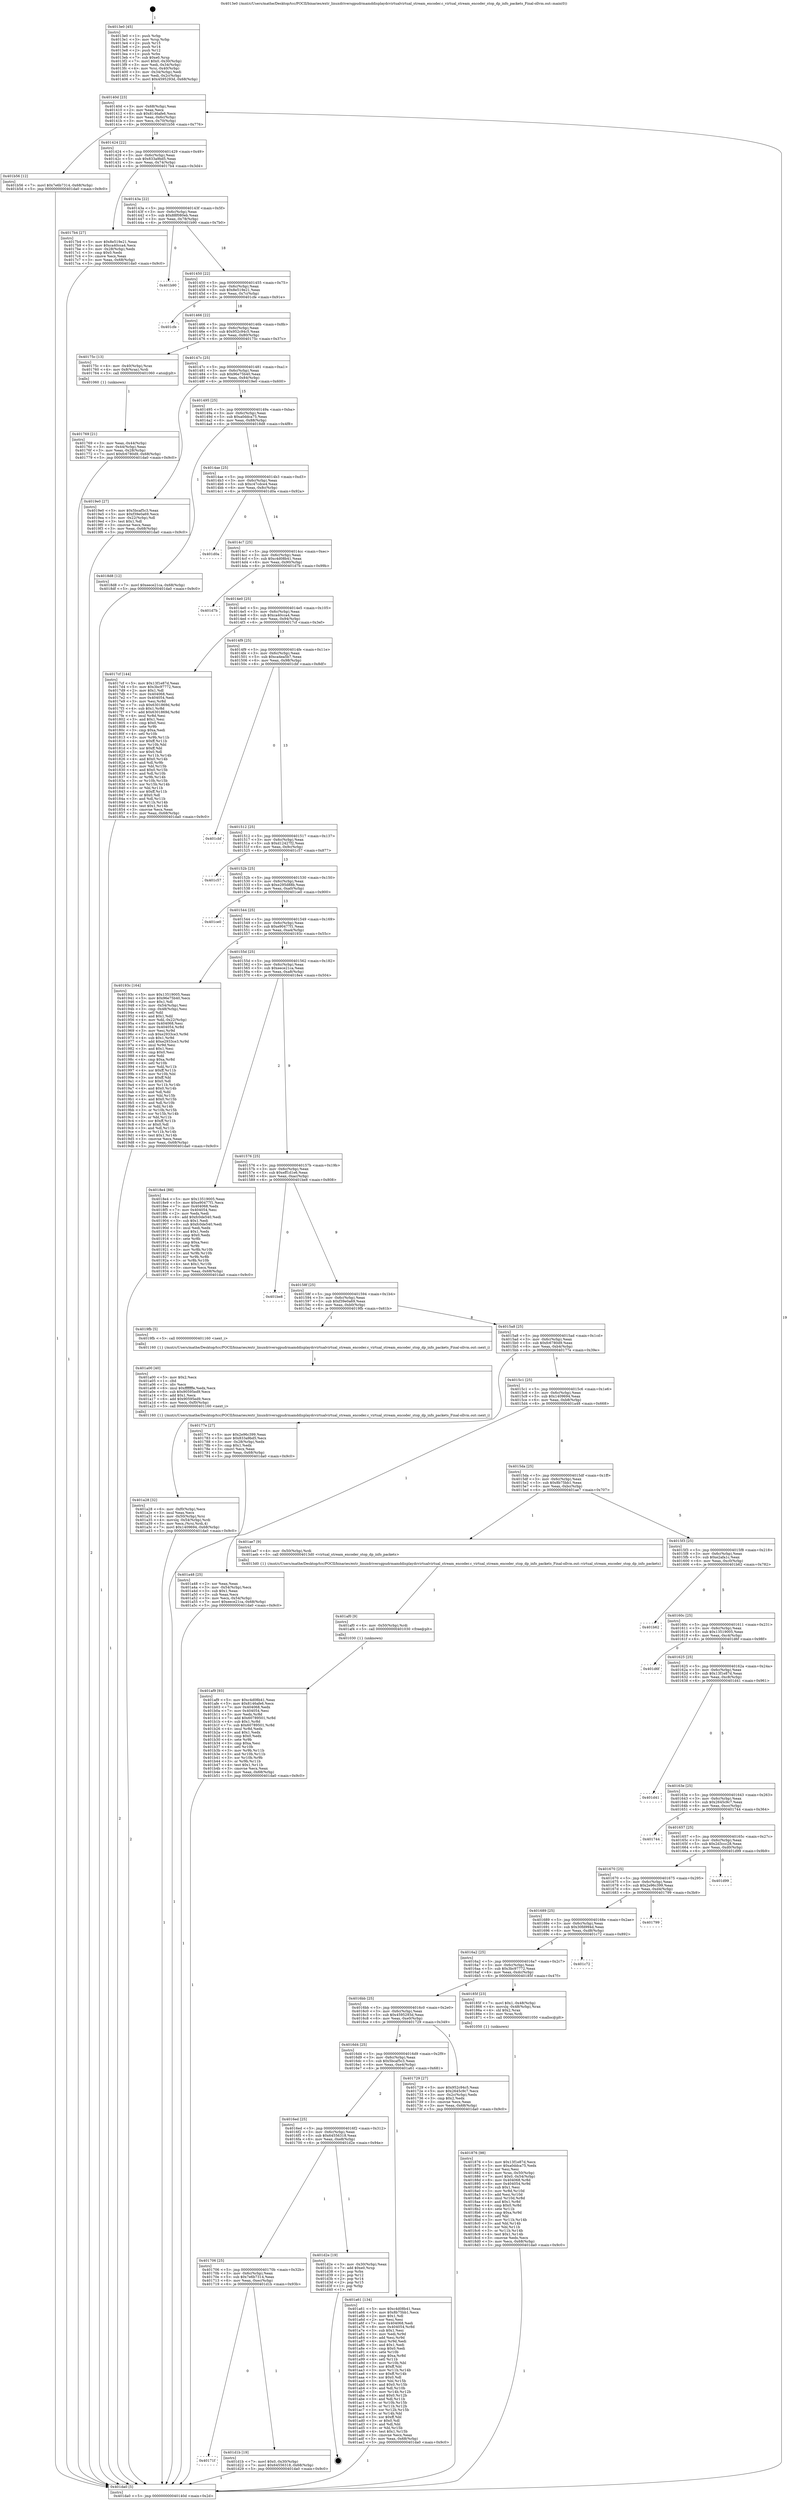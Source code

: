 digraph "0x4013e0" {
  label = "0x4013e0 (/mnt/c/Users/mathe/Desktop/tcc/POCII/binaries/extr_linuxdriversgpudrmamddisplaydcvirtualvirtual_stream_encoder.c_virtual_stream_encoder_stop_dp_info_packets_Final-ollvm.out::main(0))"
  labelloc = "t"
  node[shape=record]

  Entry [label="",width=0.3,height=0.3,shape=circle,fillcolor=black,style=filled]
  "0x40140d" [label="{
     0x40140d [23]\l
     | [instrs]\l
     &nbsp;&nbsp;0x40140d \<+3\>: mov -0x68(%rbp),%eax\l
     &nbsp;&nbsp;0x401410 \<+2\>: mov %eax,%ecx\l
     &nbsp;&nbsp;0x401412 \<+6\>: sub $0x8146afe6,%ecx\l
     &nbsp;&nbsp;0x401418 \<+3\>: mov %eax,-0x6c(%rbp)\l
     &nbsp;&nbsp;0x40141b \<+3\>: mov %ecx,-0x70(%rbp)\l
     &nbsp;&nbsp;0x40141e \<+6\>: je 0000000000401b56 \<main+0x776\>\l
  }"]
  "0x401b56" [label="{
     0x401b56 [12]\l
     | [instrs]\l
     &nbsp;&nbsp;0x401b56 \<+7\>: movl $0x7e6b7314,-0x68(%rbp)\l
     &nbsp;&nbsp;0x401b5d \<+5\>: jmp 0000000000401da0 \<main+0x9c0\>\l
  }"]
  "0x401424" [label="{
     0x401424 [22]\l
     | [instrs]\l
     &nbsp;&nbsp;0x401424 \<+5\>: jmp 0000000000401429 \<main+0x49\>\l
     &nbsp;&nbsp;0x401429 \<+3\>: mov -0x6c(%rbp),%eax\l
     &nbsp;&nbsp;0x40142c \<+5\>: sub $0x833a9bd5,%eax\l
     &nbsp;&nbsp;0x401431 \<+3\>: mov %eax,-0x74(%rbp)\l
     &nbsp;&nbsp;0x401434 \<+6\>: je 00000000004017b4 \<main+0x3d4\>\l
  }"]
  Exit [label="",width=0.3,height=0.3,shape=circle,fillcolor=black,style=filled,peripheries=2]
  "0x4017b4" [label="{
     0x4017b4 [27]\l
     | [instrs]\l
     &nbsp;&nbsp;0x4017b4 \<+5\>: mov $0x8e519e21,%eax\l
     &nbsp;&nbsp;0x4017b9 \<+5\>: mov $0xca40cca4,%ecx\l
     &nbsp;&nbsp;0x4017be \<+3\>: mov -0x28(%rbp),%edx\l
     &nbsp;&nbsp;0x4017c1 \<+3\>: cmp $0x0,%edx\l
     &nbsp;&nbsp;0x4017c4 \<+3\>: cmove %ecx,%eax\l
     &nbsp;&nbsp;0x4017c7 \<+3\>: mov %eax,-0x68(%rbp)\l
     &nbsp;&nbsp;0x4017ca \<+5\>: jmp 0000000000401da0 \<main+0x9c0\>\l
  }"]
  "0x40143a" [label="{
     0x40143a [22]\l
     | [instrs]\l
     &nbsp;&nbsp;0x40143a \<+5\>: jmp 000000000040143f \<main+0x5f\>\l
     &nbsp;&nbsp;0x40143f \<+3\>: mov -0x6c(%rbp),%eax\l
     &nbsp;&nbsp;0x401442 \<+5\>: sub $0x88f080eb,%eax\l
     &nbsp;&nbsp;0x401447 \<+3\>: mov %eax,-0x78(%rbp)\l
     &nbsp;&nbsp;0x40144a \<+6\>: je 0000000000401b90 \<main+0x7b0\>\l
  }"]
  "0x40171f" [label="{
     0x40171f\l
  }", style=dashed]
  "0x401b90" [label="{
     0x401b90\l
  }", style=dashed]
  "0x401450" [label="{
     0x401450 [22]\l
     | [instrs]\l
     &nbsp;&nbsp;0x401450 \<+5\>: jmp 0000000000401455 \<main+0x75\>\l
     &nbsp;&nbsp;0x401455 \<+3\>: mov -0x6c(%rbp),%eax\l
     &nbsp;&nbsp;0x401458 \<+5\>: sub $0x8e519e21,%eax\l
     &nbsp;&nbsp;0x40145d \<+3\>: mov %eax,-0x7c(%rbp)\l
     &nbsp;&nbsp;0x401460 \<+6\>: je 0000000000401cfe \<main+0x91e\>\l
  }"]
  "0x401d1b" [label="{
     0x401d1b [19]\l
     | [instrs]\l
     &nbsp;&nbsp;0x401d1b \<+7\>: movl $0x0,-0x30(%rbp)\l
     &nbsp;&nbsp;0x401d22 \<+7\>: movl $0x64556318,-0x68(%rbp)\l
     &nbsp;&nbsp;0x401d29 \<+5\>: jmp 0000000000401da0 \<main+0x9c0\>\l
  }"]
  "0x401cfe" [label="{
     0x401cfe\l
  }", style=dashed]
  "0x401466" [label="{
     0x401466 [22]\l
     | [instrs]\l
     &nbsp;&nbsp;0x401466 \<+5\>: jmp 000000000040146b \<main+0x8b\>\l
     &nbsp;&nbsp;0x40146b \<+3\>: mov -0x6c(%rbp),%eax\l
     &nbsp;&nbsp;0x40146e \<+5\>: sub $0x952c94c5,%eax\l
     &nbsp;&nbsp;0x401473 \<+3\>: mov %eax,-0x80(%rbp)\l
     &nbsp;&nbsp;0x401476 \<+6\>: je 000000000040175c \<main+0x37c\>\l
  }"]
  "0x401706" [label="{
     0x401706 [25]\l
     | [instrs]\l
     &nbsp;&nbsp;0x401706 \<+5\>: jmp 000000000040170b \<main+0x32b\>\l
     &nbsp;&nbsp;0x40170b \<+3\>: mov -0x6c(%rbp),%eax\l
     &nbsp;&nbsp;0x40170e \<+5\>: sub $0x7e6b7314,%eax\l
     &nbsp;&nbsp;0x401713 \<+6\>: mov %eax,-0xec(%rbp)\l
     &nbsp;&nbsp;0x401719 \<+6\>: je 0000000000401d1b \<main+0x93b\>\l
  }"]
  "0x40175c" [label="{
     0x40175c [13]\l
     | [instrs]\l
     &nbsp;&nbsp;0x40175c \<+4\>: mov -0x40(%rbp),%rax\l
     &nbsp;&nbsp;0x401760 \<+4\>: mov 0x8(%rax),%rdi\l
     &nbsp;&nbsp;0x401764 \<+5\>: call 0000000000401060 \<atoi@plt\>\l
     | [calls]\l
     &nbsp;&nbsp;0x401060 \{1\} (unknown)\l
  }"]
  "0x40147c" [label="{
     0x40147c [25]\l
     | [instrs]\l
     &nbsp;&nbsp;0x40147c \<+5\>: jmp 0000000000401481 \<main+0xa1\>\l
     &nbsp;&nbsp;0x401481 \<+3\>: mov -0x6c(%rbp),%eax\l
     &nbsp;&nbsp;0x401484 \<+5\>: sub $0x96e75b40,%eax\l
     &nbsp;&nbsp;0x401489 \<+6\>: mov %eax,-0x84(%rbp)\l
     &nbsp;&nbsp;0x40148f \<+6\>: je 00000000004019e0 \<main+0x600\>\l
  }"]
  "0x401d2e" [label="{
     0x401d2e [19]\l
     | [instrs]\l
     &nbsp;&nbsp;0x401d2e \<+3\>: mov -0x30(%rbp),%eax\l
     &nbsp;&nbsp;0x401d31 \<+7\>: add $0xe0,%rsp\l
     &nbsp;&nbsp;0x401d38 \<+1\>: pop %rbx\l
     &nbsp;&nbsp;0x401d39 \<+2\>: pop %r12\l
     &nbsp;&nbsp;0x401d3b \<+2\>: pop %r14\l
     &nbsp;&nbsp;0x401d3d \<+2\>: pop %r15\l
     &nbsp;&nbsp;0x401d3f \<+1\>: pop %rbp\l
     &nbsp;&nbsp;0x401d40 \<+1\>: ret\l
  }"]
  "0x4019e0" [label="{
     0x4019e0 [27]\l
     | [instrs]\l
     &nbsp;&nbsp;0x4019e0 \<+5\>: mov $0x5bcaf5c3,%eax\l
     &nbsp;&nbsp;0x4019e5 \<+5\>: mov $0xf39e0a69,%ecx\l
     &nbsp;&nbsp;0x4019ea \<+3\>: mov -0x22(%rbp),%dl\l
     &nbsp;&nbsp;0x4019ed \<+3\>: test $0x1,%dl\l
     &nbsp;&nbsp;0x4019f0 \<+3\>: cmovne %ecx,%eax\l
     &nbsp;&nbsp;0x4019f3 \<+3\>: mov %eax,-0x68(%rbp)\l
     &nbsp;&nbsp;0x4019f6 \<+5\>: jmp 0000000000401da0 \<main+0x9c0\>\l
  }"]
  "0x401495" [label="{
     0x401495 [25]\l
     | [instrs]\l
     &nbsp;&nbsp;0x401495 \<+5\>: jmp 000000000040149a \<main+0xba\>\l
     &nbsp;&nbsp;0x40149a \<+3\>: mov -0x6c(%rbp),%eax\l
     &nbsp;&nbsp;0x40149d \<+5\>: sub $0xa0ddca75,%eax\l
     &nbsp;&nbsp;0x4014a2 \<+6\>: mov %eax,-0x88(%rbp)\l
     &nbsp;&nbsp;0x4014a8 \<+6\>: je 00000000004018d8 \<main+0x4f8\>\l
  }"]
  "0x401af9" [label="{
     0x401af9 [93]\l
     | [instrs]\l
     &nbsp;&nbsp;0x401af9 \<+5\>: mov $0xc4d08b41,%eax\l
     &nbsp;&nbsp;0x401afe \<+5\>: mov $0x8146afe6,%ecx\l
     &nbsp;&nbsp;0x401b03 \<+7\>: mov 0x404068,%edx\l
     &nbsp;&nbsp;0x401b0a \<+7\>: mov 0x404054,%esi\l
     &nbsp;&nbsp;0x401b11 \<+3\>: mov %edx,%r8d\l
     &nbsp;&nbsp;0x401b14 \<+7\>: add $0x60789501,%r8d\l
     &nbsp;&nbsp;0x401b1b \<+4\>: sub $0x1,%r8d\l
     &nbsp;&nbsp;0x401b1f \<+7\>: sub $0x60789501,%r8d\l
     &nbsp;&nbsp;0x401b26 \<+4\>: imul %r8d,%edx\l
     &nbsp;&nbsp;0x401b2a \<+3\>: and $0x1,%edx\l
     &nbsp;&nbsp;0x401b2d \<+3\>: cmp $0x0,%edx\l
     &nbsp;&nbsp;0x401b30 \<+4\>: sete %r9b\l
     &nbsp;&nbsp;0x401b34 \<+3\>: cmp $0xa,%esi\l
     &nbsp;&nbsp;0x401b37 \<+4\>: setl %r10b\l
     &nbsp;&nbsp;0x401b3b \<+3\>: mov %r9b,%r11b\l
     &nbsp;&nbsp;0x401b3e \<+3\>: and %r10b,%r11b\l
     &nbsp;&nbsp;0x401b41 \<+3\>: xor %r10b,%r9b\l
     &nbsp;&nbsp;0x401b44 \<+3\>: or %r9b,%r11b\l
     &nbsp;&nbsp;0x401b47 \<+4\>: test $0x1,%r11b\l
     &nbsp;&nbsp;0x401b4b \<+3\>: cmovne %ecx,%eax\l
     &nbsp;&nbsp;0x401b4e \<+3\>: mov %eax,-0x68(%rbp)\l
     &nbsp;&nbsp;0x401b51 \<+5\>: jmp 0000000000401da0 \<main+0x9c0\>\l
  }"]
  "0x4018d8" [label="{
     0x4018d8 [12]\l
     | [instrs]\l
     &nbsp;&nbsp;0x4018d8 \<+7\>: movl $0xeece21ca,-0x68(%rbp)\l
     &nbsp;&nbsp;0x4018df \<+5\>: jmp 0000000000401da0 \<main+0x9c0\>\l
  }"]
  "0x4014ae" [label="{
     0x4014ae [25]\l
     | [instrs]\l
     &nbsp;&nbsp;0x4014ae \<+5\>: jmp 00000000004014b3 \<main+0xd3\>\l
     &nbsp;&nbsp;0x4014b3 \<+3\>: mov -0x6c(%rbp),%eax\l
     &nbsp;&nbsp;0x4014b6 \<+5\>: sub $0xc47cdce4,%eax\l
     &nbsp;&nbsp;0x4014bb \<+6\>: mov %eax,-0x8c(%rbp)\l
     &nbsp;&nbsp;0x4014c1 \<+6\>: je 0000000000401d0a \<main+0x92a\>\l
  }"]
  "0x401af0" [label="{
     0x401af0 [9]\l
     | [instrs]\l
     &nbsp;&nbsp;0x401af0 \<+4\>: mov -0x50(%rbp),%rdi\l
     &nbsp;&nbsp;0x401af4 \<+5\>: call 0000000000401030 \<free@plt\>\l
     | [calls]\l
     &nbsp;&nbsp;0x401030 \{1\} (unknown)\l
  }"]
  "0x401d0a" [label="{
     0x401d0a\l
  }", style=dashed]
  "0x4014c7" [label="{
     0x4014c7 [25]\l
     | [instrs]\l
     &nbsp;&nbsp;0x4014c7 \<+5\>: jmp 00000000004014cc \<main+0xec\>\l
     &nbsp;&nbsp;0x4014cc \<+3\>: mov -0x6c(%rbp),%eax\l
     &nbsp;&nbsp;0x4014cf \<+5\>: sub $0xc4d08b41,%eax\l
     &nbsp;&nbsp;0x4014d4 \<+6\>: mov %eax,-0x90(%rbp)\l
     &nbsp;&nbsp;0x4014da \<+6\>: je 0000000000401d7b \<main+0x99b\>\l
  }"]
  "0x4016ed" [label="{
     0x4016ed [25]\l
     | [instrs]\l
     &nbsp;&nbsp;0x4016ed \<+5\>: jmp 00000000004016f2 \<main+0x312\>\l
     &nbsp;&nbsp;0x4016f2 \<+3\>: mov -0x6c(%rbp),%eax\l
     &nbsp;&nbsp;0x4016f5 \<+5\>: sub $0x64556318,%eax\l
     &nbsp;&nbsp;0x4016fa \<+6\>: mov %eax,-0xe8(%rbp)\l
     &nbsp;&nbsp;0x401700 \<+6\>: je 0000000000401d2e \<main+0x94e\>\l
  }"]
  "0x401d7b" [label="{
     0x401d7b\l
  }", style=dashed]
  "0x4014e0" [label="{
     0x4014e0 [25]\l
     | [instrs]\l
     &nbsp;&nbsp;0x4014e0 \<+5\>: jmp 00000000004014e5 \<main+0x105\>\l
     &nbsp;&nbsp;0x4014e5 \<+3\>: mov -0x6c(%rbp),%eax\l
     &nbsp;&nbsp;0x4014e8 \<+5\>: sub $0xca40cca4,%eax\l
     &nbsp;&nbsp;0x4014ed \<+6\>: mov %eax,-0x94(%rbp)\l
     &nbsp;&nbsp;0x4014f3 \<+6\>: je 00000000004017cf \<main+0x3ef\>\l
  }"]
  "0x401a61" [label="{
     0x401a61 [134]\l
     | [instrs]\l
     &nbsp;&nbsp;0x401a61 \<+5\>: mov $0xc4d08b41,%eax\l
     &nbsp;&nbsp;0x401a66 \<+5\>: mov $0x8b75bb1,%ecx\l
     &nbsp;&nbsp;0x401a6b \<+2\>: mov $0x1,%dl\l
     &nbsp;&nbsp;0x401a6d \<+2\>: xor %esi,%esi\l
     &nbsp;&nbsp;0x401a6f \<+7\>: mov 0x404068,%edi\l
     &nbsp;&nbsp;0x401a76 \<+8\>: mov 0x404054,%r8d\l
     &nbsp;&nbsp;0x401a7e \<+3\>: sub $0x1,%esi\l
     &nbsp;&nbsp;0x401a81 \<+3\>: mov %edi,%r9d\l
     &nbsp;&nbsp;0x401a84 \<+3\>: add %esi,%r9d\l
     &nbsp;&nbsp;0x401a87 \<+4\>: imul %r9d,%edi\l
     &nbsp;&nbsp;0x401a8b \<+3\>: and $0x1,%edi\l
     &nbsp;&nbsp;0x401a8e \<+3\>: cmp $0x0,%edi\l
     &nbsp;&nbsp;0x401a91 \<+4\>: sete %r10b\l
     &nbsp;&nbsp;0x401a95 \<+4\>: cmp $0xa,%r8d\l
     &nbsp;&nbsp;0x401a99 \<+4\>: setl %r11b\l
     &nbsp;&nbsp;0x401a9d \<+3\>: mov %r10b,%bl\l
     &nbsp;&nbsp;0x401aa0 \<+3\>: xor $0xff,%bl\l
     &nbsp;&nbsp;0x401aa3 \<+3\>: mov %r11b,%r14b\l
     &nbsp;&nbsp;0x401aa6 \<+4\>: xor $0xff,%r14b\l
     &nbsp;&nbsp;0x401aaa \<+3\>: xor $0x0,%dl\l
     &nbsp;&nbsp;0x401aad \<+3\>: mov %bl,%r15b\l
     &nbsp;&nbsp;0x401ab0 \<+4\>: and $0x0,%r15b\l
     &nbsp;&nbsp;0x401ab4 \<+3\>: and %dl,%r10b\l
     &nbsp;&nbsp;0x401ab7 \<+3\>: mov %r14b,%r12b\l
     &nbsp;&nbsp;0x401aba \<+4\>: and $0x0,%r12b\l
     &nbsp;&nbsp;0x401abe \<+3\>: and %dl,%r11b\l
     &nbsp;&nbsp;0x401ac1 \<+3\>: or %r10b,%r15b\l
     &nbsp;&nbsp;0x401ac4 \<+3\>: or %r11b,%r12b\l
     &nbsp;&nbsp;0x401ac7 \<+3\>: xor %r12b,%r15b\l
     &nbsp;&nbsp;0x401aca \<+3\>: or %r14b,%bl\l
     &nbsp;&nbsp;0x401acd \<+3\>: xor $0xff,%bl\l
     &nbsp;&nbsp;0x401ad0 \<+3\>: or $0x0,%dl\l
     &nbsp;&nbsp;0x401ad3 \<+2\>: and %dl,%bl\l
     &nbsp;&nbsp;0x401ad5 \<+3\>: or %bl,%r15b\l
     &nbsp;&nbsp;0x401ad8 \<+4\>: test $0x1,%r15b\l
     &nbsp;&nbsp;0x401adc \<+3\>: cmovne %ecx,%eax\l
     &nbsp;&nbsp;0x401adf \<+3\>: mov %eax,-0x68(%rbp)\l
     &nbsp;&nbsp;0x401ae2 \<+5\>: jmp 0000000000401da0 \<main+0x9c0\>\l
  }"]
  "0x4017cf" [label="{
     0x4017cf [144]\l
     | [instrs]\l
     &nbsp;&nbsp;0x4017cf \<+5\>: mov $0x13f1e87d,%eax\l
     &nbsp;&nbsp;0x4017d4 \<+5\>: mov $0x3bc97772,%ecx\l
     &nbsp;&nbsp;0x4017d9 \<+2\>: mov $0x1,%dl\l
     &nbsp;&nbsp;0x4017db \<+7\>: mov 0x404068,%esi\l
     &nbsp;&nbsp;0x4017e2 \<+7\>: mov 0x404054,%edi\l
     &nbsp;&nbsp;0x4017e9 \<+3\>: mov %esi,%r8d\l
     &nbsp;&nbsp;0x4017ec \<+7\>: sub $0x6301869d,%r8d\l
     &nbsp;&nbsp;0x4017f3 \<+4\>: sub $0x1,%r8d\l
     &nbsp;&nbsp;0x4017f7 \<+7\>: add $0x6301869d,%r8d\l
     &nbsp;&nbsp;0x4017fe \<+4\>: imul %r8d,%esi\l
     &nbsp;&nbsp;0x401802 \<+3\>: and $0x1,%esi\l
     &nbsp;&nbsp;0x401805 \<+3\>: cmp $0x0,%esi\l
     &nbsp;&nbsp;0x401808 \<+4\>: sete %r9b\l
     &nbsp;&nbsp;0x40180c \<+3\>: cmp $0xa,%edi\l
     &nbsp;&nbsp;0x40180f \<+4\>: setl %r10b\l
     &nbsp;&nbsp;0x401813 \<+3\>: mov %r9b,%r11b\l
     &nbsp;&nbsp;0x401816 \<+4\>: xor $0xff,%r11b\l
     &nbsp;&nbsp;0x40181a \<+3\>: mov %r10b,%bl\l
     &nbsp;&nbsp;0x40181d \<+3\>: xor $0xff,%bl\l
     &nbsp;&nbsp;0x401820 \<+3\>: xor $0x0,%dl\l
     &nbsp;&nbsp;0x401823 \<+3\>: mov %r11b,%r14b\l
     &nbsp;&nbsp;0x401826 \<+4\>: and $0x0,%r14b\l
     &nbsp;&nbsp;0x40182a \<+3\>: and %dl,%r9b\l
     &nbsp;&nbsp;0x40182d \<+3\>: mov %bl,%r15b\l
     &nbsp;&nbsp;0x401830 \<+4\>: and $0x0,%r15b\l
     &nbsp;&nbsp;0x401834 \<+3\>: and %dl,%r10b\l
     &nbsp;&nbsp;0x401837 \<+3\>: or %r9b,%r14b\l
     &nbsp;&nbsp;0x40183a \<+3\>: or %r10b,%r15b\l
     &nbsp;&nbsp;0x40183d \<+3\>: xor %r15b,%r14b\l
     &nbsp;&nbsp;0x401840 \<+3\>: or %bl,%r11b\l
     &nbsp;&nbsp;0x401843 \<+4\>: xor $0xff,%r11b\l
     &nbsp;&nbsp;0x401847 \<+3\>: or $0x0,%dl\l
     &nbsp;&nbsp;0x40184a \<+3\>: and %dl,%r11b\l
     &nbsp;&nbsp;0x40184d \<+3\>: or %r11b,%r14b\l
     &nbsp;&nbsp;0x401850 \<+4\>: test $0x1,%r14b\l
     &nbsp;&nbsp;0x401854 \<+3\>: cmovne %ecx,%eax\l
     &nbsp;&nbsp;0x401857 \<+3\>: mov %eax,-0x68(%rbp)\l
     &nbsp;&nbsp;0x40185a \<+5\>: jmp 0000000000401da0 \<main+0x9c0\>\l
  }"]
  "0x4014f9" [label="{
     0x4014f9 [25]\l
     | [instrs]\l
     &nbsp;&nbsp;0x4014f9 \<+5\>: jmp 00000000004014fe \<main+0x11e\>\l
     &nbsp;&nbsp;0x4014fe \<+3\>: mov -0x6c(%rbp),%eax\l
     &nbsp;&nbsp;0x401501 \<+5\>: sub $0xca4ea5b7,%eax\l
     &nbsp;&nbsp;0x401506 \<+6\>: mov %eax,-0x98(%rbp)\l
     &nbsp;&nbsp;0x40150c \<+6\>: je 0000000000401cbf \<main+0x8df\>\l
  }"]
  "0x401a28" [label="{
     0x401a28 [32]\l
     | [instrs]\l
     &nbsp;&nbsp;0x401a28 \<+6\>: mov -0xf0(%rbp),%ecx\l
     &nbsp;&nbsp;0x401a2e \<+3\>: imul %eax,%ecx\l
     &nbsp;&nbsp;0x401a31 \<+4\>: mov -0x50(%rbp),%rsi\l
     &nbsp;&nbsp;0x401a35 \<+4\>: movslq -0x54(%rbp),%rdi\l
     &nbsp;&nbsp;0x401a39 \<+3\>: mov %ecx,(%rsi,%rdi,4)\l
     &nbsp;&nbsp;0x401a3c \<+7\>: movl $0x1409694,-0x68(%rbp)\l
     &nbsp;&nbsp;0x401a43 \<+5\>: jmp 0000000000401da0 \<main+0x9c0\>\l
  }"]
  "0x401cbf" [label="{
     0x401cbf\l
  }", style=dashed]
  "0x401512" [label="{
     0x401512 [25]\l
     | [instrs]\l
     &nbsp;&nbsp;0x401512 \<+5\>: jmp 0000000000401517 \<main+0x137\>\l
     &nbsp;&nbsp;0x401517 \<+3\>: mov -0x6c(%rbp),%eax\l
     &nbsp;&nbsp;0x40151a \<+5\>: sub $0xd12427f2,%eax\l
     &nbsp;&nbsp;0x40151f \<+6\>: mov %eax,-0x9c(%rbp)\l
     &nbsp;&nbsp;0x401525 \<+6\>: je 0000000000401c57 \<main+0x877\>\l
  }"]
  "0x401a00" [label="{
     0x401a00 [40]\l
     | [instrs]\l
     &nbsp;&nbsp;0x401a00 \<+5\>: mov $0x2,%ecx\l
     &nbsp;&nbsp;0x401a05 \<+1\>: cltd\l
     &nbsp;&nbsp;0x401a06 \<+2\>: idiv %ecx\l
     &nbsp;&nbsp;0x401a08 \<+6\>: imul $0xfffffffe,%edx,%ecx\l
     &nbsp;&nbsp;0x401a0e \<+6\>: sub $0x90595ed9,%ecx\l
     &nbsp;&nbsp;0x401a14 \<+3\>: add $0x1,%ecx\l
     &nbsp;&nbsp;0x401a17 \<+6\>: add $0x90595ed9,%ecx\l
     &nbsp;&nbsp;0x401a1d \<+6\>: mov %ecx,-0xf0(%rbp)\l
     &nbsp;&nbsp;0x401a23 \<+5\>: call 0000000000401160 \<next_i\>\l
     | [calls]\l
     &nbsp;&nbsp;0x401160 \{1\} (/mnt/c/Users/mathe/Desktop/tcc/POCII/binaries/extr_linuxdriversgpudrmamddisplaydcvirtualvirtual_stream_encoder.c_virtual_stream_encoder_stop_dp_info_packets_Final-ollvm.out::next_i)\l
  }"]
  "0x401c57" [label="{
     0x401c57\l
  }", style=dashed]
  "0x40152b" [label="{
     0x40152b [25]\l
     | [instrs]\l
     &nbsp;&nbsp;0x40152b \<+5\>: jmp 0000000000401530 \<main+0x150\>\l
     &nbsp;&nbsp;0x401530 \<+3\>: mov -0x6c(%rbp),%eax\l
     &nbsp;&nbsp;0x401533 \<+5\>: sub $0xe295d88b,%eax\l
     &nbsp;&nbsp;0x401538 \<+6\>: mov %eax,-0xa0(%rbp)\l
     &nbsp;&nbsp;0x40153e \<+6\>: je 0000000000401ce0 \<main+0x900\>\l
  }"]
  "0x401876" [label="{
     0x401876 [98]\l
     | [instrs]\l
     &nbsp;&nbsp;0x401876 \<+5\>: mov $0x13f1e87d,%ecx\l
     &nbsp;&nbsp;0x40187b \<+5\>: mov $0xa0ddca75,%edx\l
     &nbsp;&nbsp;0x401880 \<+2\>: xor %esi,%esi\l
     &nbsp;&nbsp;0x401882 \<+4\>: mov %rax,-0x50(%rbp)\l
     &nbsp;&nbsp;0x401886 \<+7\>: movl $0x0,-0x54(%rbp)\l
     &nbsp;&nbsp;0x40188d \<+8\>: mov 0x404068,%r8d\l
     &nbsp;&nbsp;0x401895 \<+8\>: mov 0x404054,%r9d\l
     &nbsp;&nbsp;0x40189d \<+3\>: sub $0x1,%esi\l
     &nbsp;&nbsp;0x4018a0 \<+3\>: mov %r8d,%r10d\l
     &nbsp;&nbsp;0x4018a3 \<+3\>: add %esi,%r10d\l
     &nbsp;&nbsp;0x4018a6 \<+4\>: imul %r10d,%r8d\l
     &nbsp;&nbsp;0x4018aa \<+4\>: and $0x1,%r8d\l
     &nbsp;&nbsp;0x4018ae \<+4\>: cmp $0x0,%r8d\l
     &nbsp;&nbsp;0x4018b2 \<+4\>: sete %r11b\l
     &nbsp;&nbsp;0x4018b6 \<+4\>: cmp $0xa,%r9d\l
     &nbsp;&nbsp;0x4018ba \<+3\>: setl %bl\l
     &nbsp;&nbsp;0x4018bd \<+3\>: mov %r11b,%r14b\l
     &nbsp;&nbsp;0x4018c0 \<+3\>: and %bl,%r14b\l
     &nbsp;&nbsp;0x4018c3 \<+3\>: xor %bl,%r11b\l
     &nbsp;&nbsp;0x4018c6 \<+3\>: or %r11b,%r14b\l
     &nbsp;&nbsp;0x4018c9 \<+4\>: test $0x1,%r14b\l
     &nbsp;&nbsp;0x4018cd \<+3\>: cmovne %edx,%ecx\l
     &nbsp;&nbsp;0x4018d0 \<+3\>: mov %ecx,-0x68(%rbp)\l
     &nbsp;&nbsp;0x4018d3 \<+5\>: jmp 0000000000401da0 \<main+0x9c0\>\l
  }"]
  "0x401ce0" [label="{
     0x401ce0\l
  }", style=dashed]
  "0x401544" [label="{
     0x401544 [25]\l
     | [instrs]\l
     &nbsp;&nbsp;0x401544 \<+5\>: jmp 0000000000401549 \<main+0x169\>\l
     &nbsp;&nbsp;0x401549 \<+3\>: mov -0x6c(%rbp),%eax\l
     &nbsp;&nbsp;0x40154c \<+5\>: sub $0xe90477f1,%eax\l
     &nbsp;&nbsp;0x401551 \<+6\>: mov %eax,-0xa4(%rbp)\l
     &nbsp;&nbsp;0x401557 \<+6\>: je 000000000040193c \<main+0x55c\>\l
  }"]
  "0x401769" [label="{
     0x401769 [21]\l
     | [instrs]\l
     &nbsp;&nbsp;0x401769 \<+3\>: mov %eax,-0x44(%rbp)\l
     &nbsp;&nbsp;0x40176c \<+3\>: mov -0x44(%rbp),%eax\l
     &nbsp;&nbsp;0x40176f \<+3\>: mov %eax,-0x28(%rbp)\l
     &nbsp;&nbsp;0x401772 \<+7\>: movl $0xfc6780d9,-0x68(%rbp)\l
     &nbsp;&nbsp;0x401779 \<+5\>: jmp 0000000000401da0 \<main+0x9c0\>\l
  }"]
  "0x40193c" [label="{
     0x40193c [164]\l
     | [instrs]\l
     &nbsp;&nbsp;0x40193c \<+5\>: mov $0x13519005,%eax\l
     &nbsp;&nbsp;0x401941 \<+5\>: mov $0x96e75b40,%ecx\l
     &nbsp;&nbsp;0x401946 \<+2\>: mov $0x1,%dl\l
     &nbsp;&nbsp;0x401948 \<+3\>: mov -0x54(%rbp),%esi\l
     &nbsp;&nbsp;0x40194b \<+3\>: cmp -0x48(%rbp),%esi\l
     &nbsp;&nbsp;0x40194e \<+4\>: setl %dil\l
     &nbsp;&nbsp;0x401952 \<+4\>: and $0x1,%dil\l
     &nbsp;&nbsp;0x401956 \<+4\>: mov %dil,-0x22(%rbp)\l
     &nbsp;&nbsp;0x40195a \<+7\>: mov 0x404068,%esi\l
     &nbsp;&nbsp;0x401961 \<+8\>: mov 0x404054,%r8d\l
     &nbsp;&nbsp;0x401969 \<+3\>: mov %esi,%r9d\l
     &nbsp;&nbsp;0x40196c \<+7\>: sub $0xe2933ce3,%r9d\l
     &nbsp;&nbsp;0x401973 \<+4\>: sub $0x1,%r9d\l
     &nbsp;&nbsp;0x401977 \<+7\>: add $0xe2933ce3,%r9d\l
     &nbsp;&nbsp;0x40197e \<+4\>: imul %r9d,%esi\l
     &nbsp;&nbsp;0x401982 \<+3\>: and $0x1,%esi\l
     &nbsp;&nbsp;0x401985 \<+3\>: cmp $0x0,%esi\l
     &nbsp;&nbsp;0x401988 \<+4\>: sete %dil\l
     &nbsp;&nbsp;0x40198c \<+4\>: cmp $0xa,%r8d\l
     &nbsp;&nbsp;0x401990 \<+4\>: setl %r10b\l
     &nbsp;&nbsp;0x401994 \<+3\>: mov %dil,%r11b\l
     &nbsp;&nbsp;0x401997 \<+4\>: xor $0xff,%r11b\l
     &nbsp;&nbsp;0x40199b \<+3\>: mov %r10b,%bl\l
     &nbsp;&nbsp;0x40199e \<+3\>: xor $0xff,%bl\l
     &nbsp;&nbsp;0x4019a1 \<+3\>: xor $0x0,%dl\l
     &nbsp;&nbsp;0x4019a4 \<+3\>: mov %r11b,%r14b\l
     &nbsp;&nbsp;0x4019a7 \<+4\>: and $0x0,%r14b\l
     &nbsp;&nbsp;0x4019ab \<+3\>: and %dl,%dil\l
     &nbsp;&nbsp;0x4019ae \<+3\>: mov %bl,%r15b\l
     &nbsp;&nbsp;0x4019b1 \<+4\>: and $0x0,%r15b\l
     &nbsp;&nbsp;0x4019b5 \<+3\>: and %dl,%r10b\l
     &nbsp;&nbsp;0x4019b8 \<+3\>: or %dil,%r14b\l
     &nbsp;&nbsp;0x4019bb \<+3\>: or %r10b,%r15b\l
     &nbsp;&nbsp;0x4019be \<+3\>: xor %r15b,%r14b\l
     &nbsp;&nbsp;0x4019c1 \<+3\>: or %bl,%r11b\l
     &nbsp;&nbsp;0x4019c4 \<+4\>: xor $0xff,%r11b\l
     &nbsp;&nbsp;0x4019c8 \<+3\>: or $0x0,%dl\l
     &nbsp;&nbsp;0x4019cb \<+3\>: and %dl,%r11b\l
     &nbsp;&nbsp;0x4019ce \<+3\>: or %r11b,%r14b\l
     &nbsp;&nbsp;0x4019d1 \<+4\>: test $0x1,%r14b\l
     &nbsp;&nbsp;0x4019d5 \<+3\>: cmovne %ecx,%eax\l
     &nbsp;&nbsp;0x4019d8 \<+3\>: mov %eax,-0x68(%rbp)\l
     &nbsp;&nbsp;0x4019db \<+5\>: jmp 0000000000401da0 \<main+0x9c0\>\l
  }"]
  "0x40155d" [label="{
     0x40155d [25]\l
     | [instrs]\l
     &nbsp;&nbsp;0x40155d \<+5\>: jmp 0000000000401562 \<main+0x182\>\l
     &nbsp;&nbsp;0x401562 \<+3\>: mov -0x6c(%rbp),%eax\l
     &nbsp;&nbsp;0x401565 \<+5\>: sub $0xeece21ca,%eax\l
     &nbsp;&nbsp;0x40156a \<+6\>: mov %eax,-0xa8(%rbp)\l
     &nbsp;&nbsp;0x401570 \<+6\>: je 00000000004018e4 \<main+0x504\>\l
  }"]
  "0x4013e0" [label="{
     0x4013e0 [45]\l
     | [instrs]\l
     &nbsp;&nbsp;0x4013e0 \<+1\>: push %rbp\l
     &nbsp;&nbsp;0x4013e1 \<+3\>: mov %rsp,%rbp\l
     &nbsp;&nbsp;0x4013e4 \<+2\>: push %r15\l
     &nbsp;&nbsp;0x4013e6 \<+2\>: push %r14\l
     &nbsp;&nbsp;0x4013e8 \<+2\>: push %r12\l
     &nbsp;&nbsp;0x4013ea \<+1\>: push %rbx\l
     &nbsp;&nbsp;0x4013eb \<+7\>: sub $0xe0,%rsp\l
     &nbsp;&nbsp;0x4013f2 \<+7\>: movl $0x0,-0x30(%rbp)\l
     &nbsp;&nbsp;0x4013f9 \<+3\>: mov %edi,-0x34(%rbp)\l
     &nbsp;&nbsp;0x4013fc \<+4\>: mov %rsi,-0x40(%rbp)\l
     &nbsp;&nbsp;0x401400 \<+3\>: mov -0x34(%rbp),%edi\l
     &nbsp;&nbsp;0x401403 \<+3\>: mov %edi,-0x2c(%rbp)\l
     &nbsp;&nbsp;0x401406 \<+7\>: movl $0x4595293d,-0x68(%rbp)\l
  }"]
  "0x4018e4" [label="{
     0x4018e4 [88]\l
     | [instrs]\l
     &nbsp;&nbsp;0x4018e4 \<+5\>: mov $0x13519005,%eax\l
     &nbsp;&nbsp;0x4018e9 \<+5\>: mov $0xe90477f1,%ecx\l
     &nbsp;&nbsp;0x4018ee \<+7\>: mov 0x404068,%edx\l
     &nbsp;&nbsp;0x4018f5 \<+7\>: mov 0x404054,%esi\l
     &nbsp;&nbsp;0x4018fc \<+2\>: mov %edx,%edi\l
     &nbsp;&nbsp;0x4018fe \<+6\>: add $0xfc0de540,%edi\l
     &nbsp;&nbsp;0x401904 \<+3\>: sub $0x1,%edi\l
     &nbsp;&nbsp;0x401907 \<+6\>: sub $0xfc0de540,%edi\l
     &nbsp;&nbsp;0x40190d \<+3\>: imul %edi,%edx\l
     &nbsp;&nbsp;0x401910 \<+3\>: and $0x1,%edx\l
     &nbsp;&nbsp;0x401913 \<+3\>: cmp $0x0,%edx\l
     &nbsp;&nbsp;0x401916 \<+4\>: sete %r8b\l
     &nbsp;&nbsp;0x40191a \<+3\>: cmp $0xa,%esi\l
     &nbsp;&nbsp;0x40191d \<+4\>: setl %r9b\l
     &nbsp;&nbsp;0x401921 \<+3\>: mov %r8b,%r10b\l
     &nbsp;&nbsp;0x401924 \<+3\>: and %r9b,%r10b\l
     &nbsp;&nbsp;0x401927 \<+3\>: xor %r9b,%r8b\l
     &nbsp;&nbsp;0x40192a \<+3\>: or %r8b,%r10b\l
     &nbsp;&nbsp;0x40192d \<+4\>: test $0x1,%r10b\l
     &nbsp;&nbsp;0x401931 \<+3\>: cmovne %ecx,%eax\l
     &nbsp;&nbsp;0x401934 \<+3\>: mov %eax,-0x68(%rbp)\l
     &nbsp;&nbsp;0x401937 \<+5\>: jmp 0000000000401da0 \<main+0x9c0\>\l
  }"]
  "0x401576" [label="{
     0x401576 [25]\l
     | [instrs]\l
     &nbsp;&nbsp;0x401576 \<+5\>: jmp 000000000040157b \<main+0x19b\>\l
     &nbsp;&nbsp;0x40157b \<+3\>: mov -0x6c(%rbp),%eax\l
     &nbsp;&nbsp;0x40157e \<+5\>: sub $0xeff1d1e6,%eax\l
     &nbsp;&nbsp;0x401583 \<+6\>: mov %eax,-0xac(%rbp)\l
     &nbsp;&nbsp;0x401589 \<+6\>: je 0000000000401be8 \<main+0x808\>\l
  }"]
  "0x401da0" [label="{
     0x401da0 [5]\l
     | [instrs]\l
     &nbsp;&nbsp;0x401da0 \<+5\>: jmp 000000000040140d \<main+0x2d\>\l
  }"]
  "0x401be8" [label="{
     0x401be8\l
  }", style=dashed]
  "0x40158f" [label="{
     0x40158f [25]\l
     | [instrs]\l
     &nbsp;&nbsp;0x40158f \<+5\>: jmp 0000000000401594 \<main+0x1b4\>\l
     &nbsp;&nbsp;0x401594 \<+3\>: mov -0x6c(%rbp),%eax\l
     &nbsp;&nbsp;0x401597 \<+5\>: sub $0xf39e0a69,%eax\l
     &nbsp;&nbsp;0x40159c \<+6\>: mov %eax,-0xb0(%rbp)\l
     &nbsp;&nbsp;0x4015a2 \<+6\>: je 00000000004019fb \<main+0x61b\>\l
  }"]
  "0x4016d4" [label="{
     0x4016d4 [25]\l
     | [instrs]\l
     &nbsp;&nbsp;0x4016d4 \<+5\>: jmp 00000000004016d9 \<main+0x2f9\>\l
     &nbsp;&nbsp;0x4016d9 \<+3\>: mov -0x6c(%rbp),%eax\l
     &nbsp;&nbsp;0x4016dc \<+5\>: sub $0x5bcaf5c3,%eax\l
     &nbsp;&nbsp;0x4016e1 \<+6\>: mov %eax,-0xe4(%rbp)\l
     &nbsp;&nbsp;0x4016e7 \<+6\>: je 0000000000401a61 \<main+0x681\>\l
  }"]
  "0x4019fb" [label="{
     0x4019fb [5]\l
     | [instrs]\l
     &nbsp;&nbsp;0x4019fb \<+5\>: call 0000000000401160 \<next_i\>\l
     | [calls]\l
     &nbsp;&nbsp;0x401160 \{1\} (/mnt/c/Users/mathe/Desktop/tcc/POCII/binaries/extr_linuxdriversgpudrmamddisplaydcvirtualvirtual_stream_encoder.c_virtual_stream_encoder_stop_dp_info_packets_Final-ollvm.out::next_i)\l
  }"]
  "0x4015a8" [label="{
     0x4015a8 [25]\l
     | [instrs]\l
     &nbsp;&nbsp;0x4015a8 \<+5\>: jmp 00000000004015ad \<main+0x1cd\>\l
     &nbsp;&nbsp;0x4015ad \<+3\>: mov -0x6c(%rbp),%eax\l
     &nbsp;&nbsp;0x4015b0 \<+5\>: sub $0xfc6780d9,%eax\l
     &nbsp;&nbsp;0x4015b5 \<+6\>: mov %eax,-0xb4(%rbp)\l
     &nbsp;&nbsp;0x4015bb \<+6\>: je 000000000040177e \<main+0x39e\>\l
  }"]
  "0x401729" [label="{
     0x401729 [27]\l
     | [instrs]\l
     &nbsp;&nbsp;0x401729 \<+5\>: mov $0x952c94c5,%eax\l
     &nbsp;&nbsp;0x40172e \<+5\>: mov $0x2645c9c7,%ecx\l
     &nbsp;&nbsp;0x401733 \<+3\>: mov -0x2c(%rbp),%edx\l
     &nbsp;&nbsp;0x401736 \<+3\>: cmp $0x2,%edx\l
     &nbsp;&nbsp;0x401739 \<+3\>: cmovne %ecx,%eax\l
     &nbsp;&nbsp;0x40173c \<+3\>: mov %eax,-0x68(%rbp)\l
     &nbsp;&nbsp;0x40173f \<+5\>: jmp 0000000000401da0 \<main+0x9c0\>\l
  }"]
  "0x40177e" [label="{
     0x40177e [27]\l
     | [instrs]\l
     &nbsp;&nbsp;0x40177e \<+5\>: mov $0x2e96c399,%eax\l
     &nbsp;&nbsp;0x401783 \<+5\>: mov $0x833a9bd5,%ecx\l
     &nbsp;&nbsp;0x401788 \<+3\>: mov -0x28(%rbp),%edx\l
     &nbsp;&nbsp;0x40178b \<+3\>: cmp $0x1,%edx\l
     &nbsp;&nbsp;0x40178e \<+3\>: cmovl %ecx,%eax\l
     &nbsp;&nbsp;0x401791 \<+3\>: mov %eax,-0x68(%rbp)\l
     &nbsp;&nbsp;0x401794 \<+5\>: jmp 0000000000401da0 \<main+0x9c0\>\l
  }"]
  "0x4015c1" [label="{
     0x4015c1 [25]\l
     | [instrs]\l
     &nbsp;&nbsp;0x4015c1 \<+5\>: jmp 00000000004015c6 \<main+0x1e6\>\l
     &nbsp;&nbsp;0x4015c6 \<+3\>: mov -0x6c(%rbp),%eax\l
     &nbsp;&nbsp;0x4015c9 \<+5\>: sub $0x1409694,%eax\l
     &nbsp;&nbsp;0x4015ce \<+6\>: mov %eax,-0xb8(%rbp)\l
     &nbsp;&nbsp;0x4015d4 \<+6\>: je 0000000000401a48 \<main+0x668\>\l
  }"]
  "0x4016bb" [label="{
     0x4016bb [25]\l
     | [instrs]\l
     &nbsp;&nbsp;0x4016bb \<+5\>: jmp 00000000004016c0 \<main+0x2e0\>\l
     &nbsp;&nbsp;0x4016c0 \<+3\>: mov -0x6c(%rbp),%eax\l
     &nbsp;&nbsp;0x4016c3 \<+5\>: sub $0x4595293d,%eax\l
     &nbsp;&nbsp;0x4016c8 \<+6\>: mov %eax,-0xe0(%rbp)\l
     &nbsp;&nbsp;0x4016ce \<+6\>: je 0000000000401729 \<main+0x349\>\l
  }"]
  "0x401a48" [label="{
     0x401a48 [25]\l
     | [instrs]\l
     &nbsp;&nbsp;0x401a48 \<+2\>: xor %eax,%eax\l
     &nbsp;&nbsp;0x401a4a \<+3\>: mov -0x54(%rbp),%ecx\l
     &nbsp;&nbsp;0x401a4d \<+3\>: sub $0x1,%eax\l
     &nbsp;&nbsp;0x401a50 \<+2\>: sub %eax,%ecx\l
     &nbsp;&nbsp;0x401a52 \<+3\>: mov %ecx,-0x54(%rbp)\l
     &nbsp;&nbsp;0x401a55 \<+7\>: movl $0xeece21ca,-0x68(%rbp)\l
     &nbsp;&nbsp;0x401a5c \<+5\>: jmp 0000000000401da0 \<main+0x9c0\>\l
  }"]
  "0x4015da" [label="{
     0x4015da [25]\l
     | [instrs]\l
     &nbsp;&nbsp;0x4015da \<+5\>: jmp 00000000004015df \<main+0x1ff\>\l
     &nbsp;&nbsp;0x4015df \<+3\>: mov -0x6c(%rbp),%eax\l
     &nbsp;&nbsp;0x4015e2 \<+5\>: sub $0x8b75bb1,%eax\l
     &nbsp;&nbsp;0x4015e7 \<+6\>: mov %eax,-0xbc(%rbp)\l
     &nbsp;&nbsp;0x4015ed \<+6\>: je 0000000000401ae7 \<main+0x707\>\l
  }"]
  "0x40185f" [label="{
     0x40185f [23]\l
     | [instrs]\l
     &nbsp;&nbsp;0x40185f \<+7\>: movl $0x1,-0x48(%rbp)\l
     &nbsp;&nbsp;0x401866 \<+4\>: movslq -0x48(%rbp),%rax\l
     &nbsp;&nbsp;0x40186a \<+4\>: shl $0x2,%rax\l
     &nbsp;&nbsp;0x40186e \<+3\>: mov %rax,%rdi\l
     &nbsp;&nbsp;0x401871 \<+5\>: call 0000000000401050 \<malloc@plt\>\l
     | [calls]\l
     &nbsp;&nbsp;0x401050 \{1\} (unknown)\l
  }"]
  "0x401ae7" [label="{
     0x401ae7 [9]\l
     | [instrs]\l
     &nbsp;&nbsp;0x401ae7 \<+4\>: mov -0x50(%rbp),%rdi\l
     &nbsp;&nbsp;0x401aeb \<+5\>: call 00000000004013d0 \<virtual_stream_encoder_stop_dp_info_packets\>\l
     | [calls]\l
     &nbsp;&nbsp;0x4013d0 \{1\} (/mnt/c/Users/mathe/Desktop/tcc/POCII/binaries/extr_linuxdriversgpudrmamddisplaydcvirtualvirtual_stream_encoder.c_virtual_stream_encoder_stop_dp_info_packets_Final-ollvm.out::virtual_stream_encoder_stop_dp_info_packets)\l
  }"]
  "0x4015f3" [label="{
     0x4015f3 [25]\l
     | [instrs]\l
     &nbsp;&nbsp;0x4015f3 \<+5\>: jmp 00000000004015f8 \<main+0x218\>\l
     &nbsp;&nbsp;0x4015f8 \<+3\>: mov -0x6c(%rbp),%eax\l
     &nbsp;&nbsp;0x4015fb \<+5\>: sub $0xe2afa1c,%eax\l
     &nbsp;&nbsp;0x401600 \<+6\>: mov %eax,-0xc0(%rbp)\l
     &nbsp;&nbsp;0x401606 \<+6\>: je 0000000000401b62 \<main+0x782\>\l
  }"]
  "0x4016a2" [label="{
     0x4016a2 [25]\l
     | [instrs]\l
     &nbsp;&nbsp;0x4016a2 \<+5\>: jmp 00000000004016a7 \<main+0x2c7\>\l
     &nbsp;&nbsp;0x4016a7 \<+3\>: mov -0x6c(%rbp),%eax\l
     &nbsp;&nbsp;0x4016aa \<+5\>: sub $0x3bc97772,%eax\l
     &nbsp;&nbsp;0x4016af \<+6\>: mov %eax,-0xdc(%rbp)\l
     &nbsp;&nbsp;0x4016b5 \<+6\>: je 000000000040185f \<main+0x47f\>\l
  }"]
  "0x401b62" [label="{
     0x401b62\l
  }", style=dashed]
  "0x40160c" [label="{
     0x40160c [25]\l
     | [instrs]\l
     &nbsp;&nbsp;0x40160c \<+5\>: jmp 0000000000401611 \<main+0x231\>\l
     &nbsp;&nbsp;0x401611 \<+3\>: mov -0x6c(%rbp),%eax\l
     &nbsp;&nbsp;0x401614 \<+5\>: sub $0x13519005,%eax\l
     &nbsp;&nbsp;0x401619 \<+6\>: mov %eax,-0xc4(%rbp)\l
     &nbsp;&nbsp;0x40161f \<+6\>: je 0000000000401d6f \<main+0x98f\>\l
  }"]
  "0x401c72" [label="{
     0x401c72\l
  }", style=dashed]
  "0x401d6f" [label="{
     0x401d6f\l
  }", style=dashed]
  "0x401625" [label="{
     0x401625 [25]\l
     | [instrs]\l
     &nbsp;&nbsp;0x401625 \<+5\>: jmp 000000000040162a \<main+0x24a\>\l
     &nbsp;&nbsp;0x40162a \<+3\>: mov -0x6c(%rbp),%eax\l
     &nbsp;&nbsp;0x40162d \<+5\>: sub $0x13f1e87d,%eax\l
     &nbsp;&nbsp;0x401632 \<+6\>: mov %eax,-0xc8(%rbp)\l
     &nbsp;&nbsp;0x401638 \<+6\>: je 0000000000401d41 \<main+0x961\>\l
  }"]
  "0x401689" [label="{
     0x401689 [25]\l
     | [instrs]\l
     &nbsp;&nbsp;0x401689 \<+5\>: jmp 000000000040168e \<main+0x2ae\>\l
     &nbsp;&nbsp;0x40168e \<+3\>: mov -0x6c(%rbp),%eax\l
     &nbsp;&nbsp;0x401691 \<+5\>: sub $0x30fd994d,%eax\l
     &nbsp;&nbsp;0x401696 \<+6\>: mov %eax,-0xd8(%rbp)\l
     &nbsp;&nbsp;0x40169c \<+6\>: je 0000000000401c72 \<main+0x892\>\l
  }"]
  "0x401d41" [label="{
     0x401d41\l
  }", style=dashed]
  "0x40163e" [label="{
     0x40163e [25]\l
     | [instrs]\l
     &nbsp;&nbsp;0x40163e \<+5\>: jmp 0000000000401643 \<main+0x263\>\l
     &nbsp;&nbsp;0x401643 \<+3\>: mov -0x6c(%rbp),%eax\l
     &nbsp;&nbsp;0x401646 \<+5\>: sub $0x2645c9c7,%eax\l
     &nbsp;&nbsp;0x40164b \<+6\>: mov %eax,-0xcc(%rbp)\l
     &nbsp;&nbsp;0x401651 \<+6\>: je 0000000000401744 \<main+0x364\>\l
  }"]
  "0x401799" [label="{
     0x401799\l
  }", style=dashed]
  "0x401744" [label="{
     0x401744\l
  }", style=dashed]
  "0x401657" [label="{
     0x401657 [25]\l
     | [instrs]\l
     &nbsp;&nbsp;0x401657 \<+5\>: jmp 000000000040165c \<main+0x27c\>\l
     &nbsp;&nbsp;0x40165c \<+3\>: mov -0x6c(%rbp),%eax\l
     &nbsp;&nbsp;0x40165f \<+5\>: sub $0x2d3ccc28,%eax\l
     &nbsp;&nbsp;0x401664 \<+6\>: mov %eax,-0xd0(%rbp)\l
     &nbsp;&nbsp;0x40166a \<+6\>: je 0000000000401d99 \<main+0x9b9\>\l
  }"]
  "0x401670" [label="{
     0x401670 [25]\l
     | [instrs]\l
     &nbsp;&nbsp;0x401670 \<+5\>: jmp 0000000000401675 \<main+0x295\>\l
     &nbsp;&nbsp;0x401675 \<+3\>: mov -0x6c(%rbp),%eax\l
     &nbsp;&nbsp;0x401678 \<+5\>: sub $0x2e96c399,%eax\l
     &nbsp;&nbsp;0x40167d \<+6\>: mov %eax,-0xd4(%rbp)\l
     &nbsp;&nbsp;0x401683 \<+6\>: je 0000000000401799 \<main+0x3b9\>\l
  }"]
  "0x401d99" [label="{
     0x401d99\l
  }", style=dashed]
  Entry -> "0x4013e0" [label=" 1"]
  "0x40140d" -> "0x401b56" [label=" 1"]
  "0x40140d" -> "0x401424" [label=" 19"]
  "0x401d2e" -> Exit [label=" 1"]
  "0x401424" -> "0x4017b4" [label=" 1"]
  "0x401424" -> "0x40143a" [label=" 18"]
  "0x401d1b" -> "0x401da0" [label=" 1"]
  "0x40143a" -> "0x401b90" [label=" 0"]
  "0x40143a" -> "0x401450" [label=" 18"]
  "0x401706" -> "0x40171f" [label=" 0"]
  "0x401450" -> "0x401cfe" [label=" 0"]
  "0x401450" -> "0x401466" [label=" 18"]
  "0x401706" -> "0x401d1b" [label=" 1"]
  "0x401466" -> "0x40175c" [label=" 1"]
  "0x401466" -> "0x40147c" [label=" 17"]
  "0x4016ed" -> "0x401706" [label=" 1"]
  "0x40147c" -> "0x4019e0" [label=" 2"]
  "0x40147c" -> "0x401495" [label=" 15"]
  "0x4016ed" -> "0x401d2e" [label=" 1"]
  "0x401495" -> "0x4018d8" [label=" 1"]
  "0x401495" -> "0x4014ae" [label=" 14"]
  "0x401b56" -> "0x401da0" [label=" 1"]
  "0x4014ae" -> "0x401d0a" [label=" 0"]
  "0x4014ae" -> "0x4014c7" [label=" 14"]
  "0x401af9" -> "0x401da0" [label=" 1"]
  "0x4014c7" -> "0x401d7b" [label=" 0"]
  "0x4014c7" -> "0x4014e0" [label=" 14"]
  "0x401af0" -> "0x401af9" [label=" 1"]
  "0x4014e0" -> "0x4017cf" [label=" 1"]
  "0x4014e0" -> "0x4014f9" [label=" 13"]
  "0x401ae7" -> "0x401af0" [label=" 1"]
  "0x4014f9" -> "0x401cbf" [label=" 0"]
  "0x4014f9" -> "0x401512" [label=" 13"]
  "0x4016d4" -> "0x4016ed" [label=" 2"]
  "0x401512" -> "0x401c57" [label=" 0"]
  "0x401512" -> "0x40152b" [label=" 13"]
  "0x4016d4" -> "0x401a61" [label=" 1"]
  "0x40152b" -> "0x401ce0" [label=" 0"]
  "0x40152b" -> "0x401544" [label=" 13"]
  "0x401a61" -> "0x401da0" [label=" 1"]
  "0x401544" -> "0x40193c" [label=" 2"]
  "0x401544" -> "0x40155d" [label=" 11"]
  "0x401a48" -> "0x401da0" [label=" 1"]
  "0x40155d" -> "0x4018e4" [label=" 2"]
  "0x40155d" -> "0x401576" [label=" 9"]
  "0x401a28" -> "0x401da0" [label=" 1"]
  "0x401576" -> "0x401be8" [label=" 0"]
  "0x401576" -> "0x40158f" [label=" 9"]
  "0x401a00" -> "0x401a28" [label=" 1"]
  "0x40158f" -> "0x4019fb" [label=" 1"]
  "0x40158f" -> "0x4015a8" [label=" 8"]
  "0x4019fb" -> "0x401a00" [label=" 1"]
  "0x4015a8" -> "0x40177e" [label=" 1"]
  "0x4015a8" -> "0x4015c1" [label=" 7"]
  "0x4019e0" -> "0x401da0" [label=" 2"]
  "0x4015c1" -> "0x401a48" [label=" 1"]
  "0x4015c1" -> "0x4015da" [label=" 6"]
  "0x4018e4" -> "0x401da0" [label=" 2"]
  "0x4015da" -> "0x401ae7" [label=" 1"]
  "0x4015da" -> "0x4015f3" [label=" 5"]
  "0x4018d8" -> "0x401da0" [label=" 1"]
  "0x4015f3" -> "0x401b62" [label=" 0"]
  "0x4015f3" -> "0x40160c" [label=" 5"]
  "0x40185f" -> "0x401876" [label=" 1"]
  "0x40160c" -> "0x401d6f" [label=" 0"]
  "0x40160c" -> "0x401625" [label=" 5"]
  "0x4017cf" -> "0x401da0" [label=" 1"]
  "0x401625" -> "0x401d41" [label=" 0"]
  "0x401625" -> "0x40163e" [label=" 5"]
  "0x40177e" -> "0x401da0" [label=" 1"]
  "0x40163e" -> "0x401744" [label=" 0"]
  "0x40163e" -> "0x401657" [label=" 5"]
  "0x401769" -> "0x401da0" [label=" 1"]
  "0x401657" -> "0x401d99" [label=" 0"]
  "0x401657" -> "0x401670" [label=" 5"]
  "0x40175c" -> "0x401769" [label=" 1"]
  "0x401670" -> "0x401799" [label=" 0"]
  "0x401670" -> "0x401689" [label=" 5"]
  "0x4017b4" -> "0x401da0" [label=" 1"]
  "0x401689" -> "0x401c72" [label=" 0"]
  "0x401689" -> "0x4016a2" [label=" 5"]
  "0x401876" -> "0x401da0" [label=" 1"]
  "0x4016a2" -> "0x40185f" [label=" 1"]
  "0x4016a2" -> "0x4016bb" [label=" 4"]
  "0x40193c" -> "0x401da0" [label=" 2"]
  "0x4016bb" -> "0x401729" [label=" 1"]
  "0x4016bb" -> "0x4016d4" [label=" 3"]
  "0x401729" -> "0x401da0" [label=" 1"]
  "0x4013e0" -> "0x40140d" [label=" 1"]
  "0x401da0" -> "0x40140d" [label=" 19"]
}
